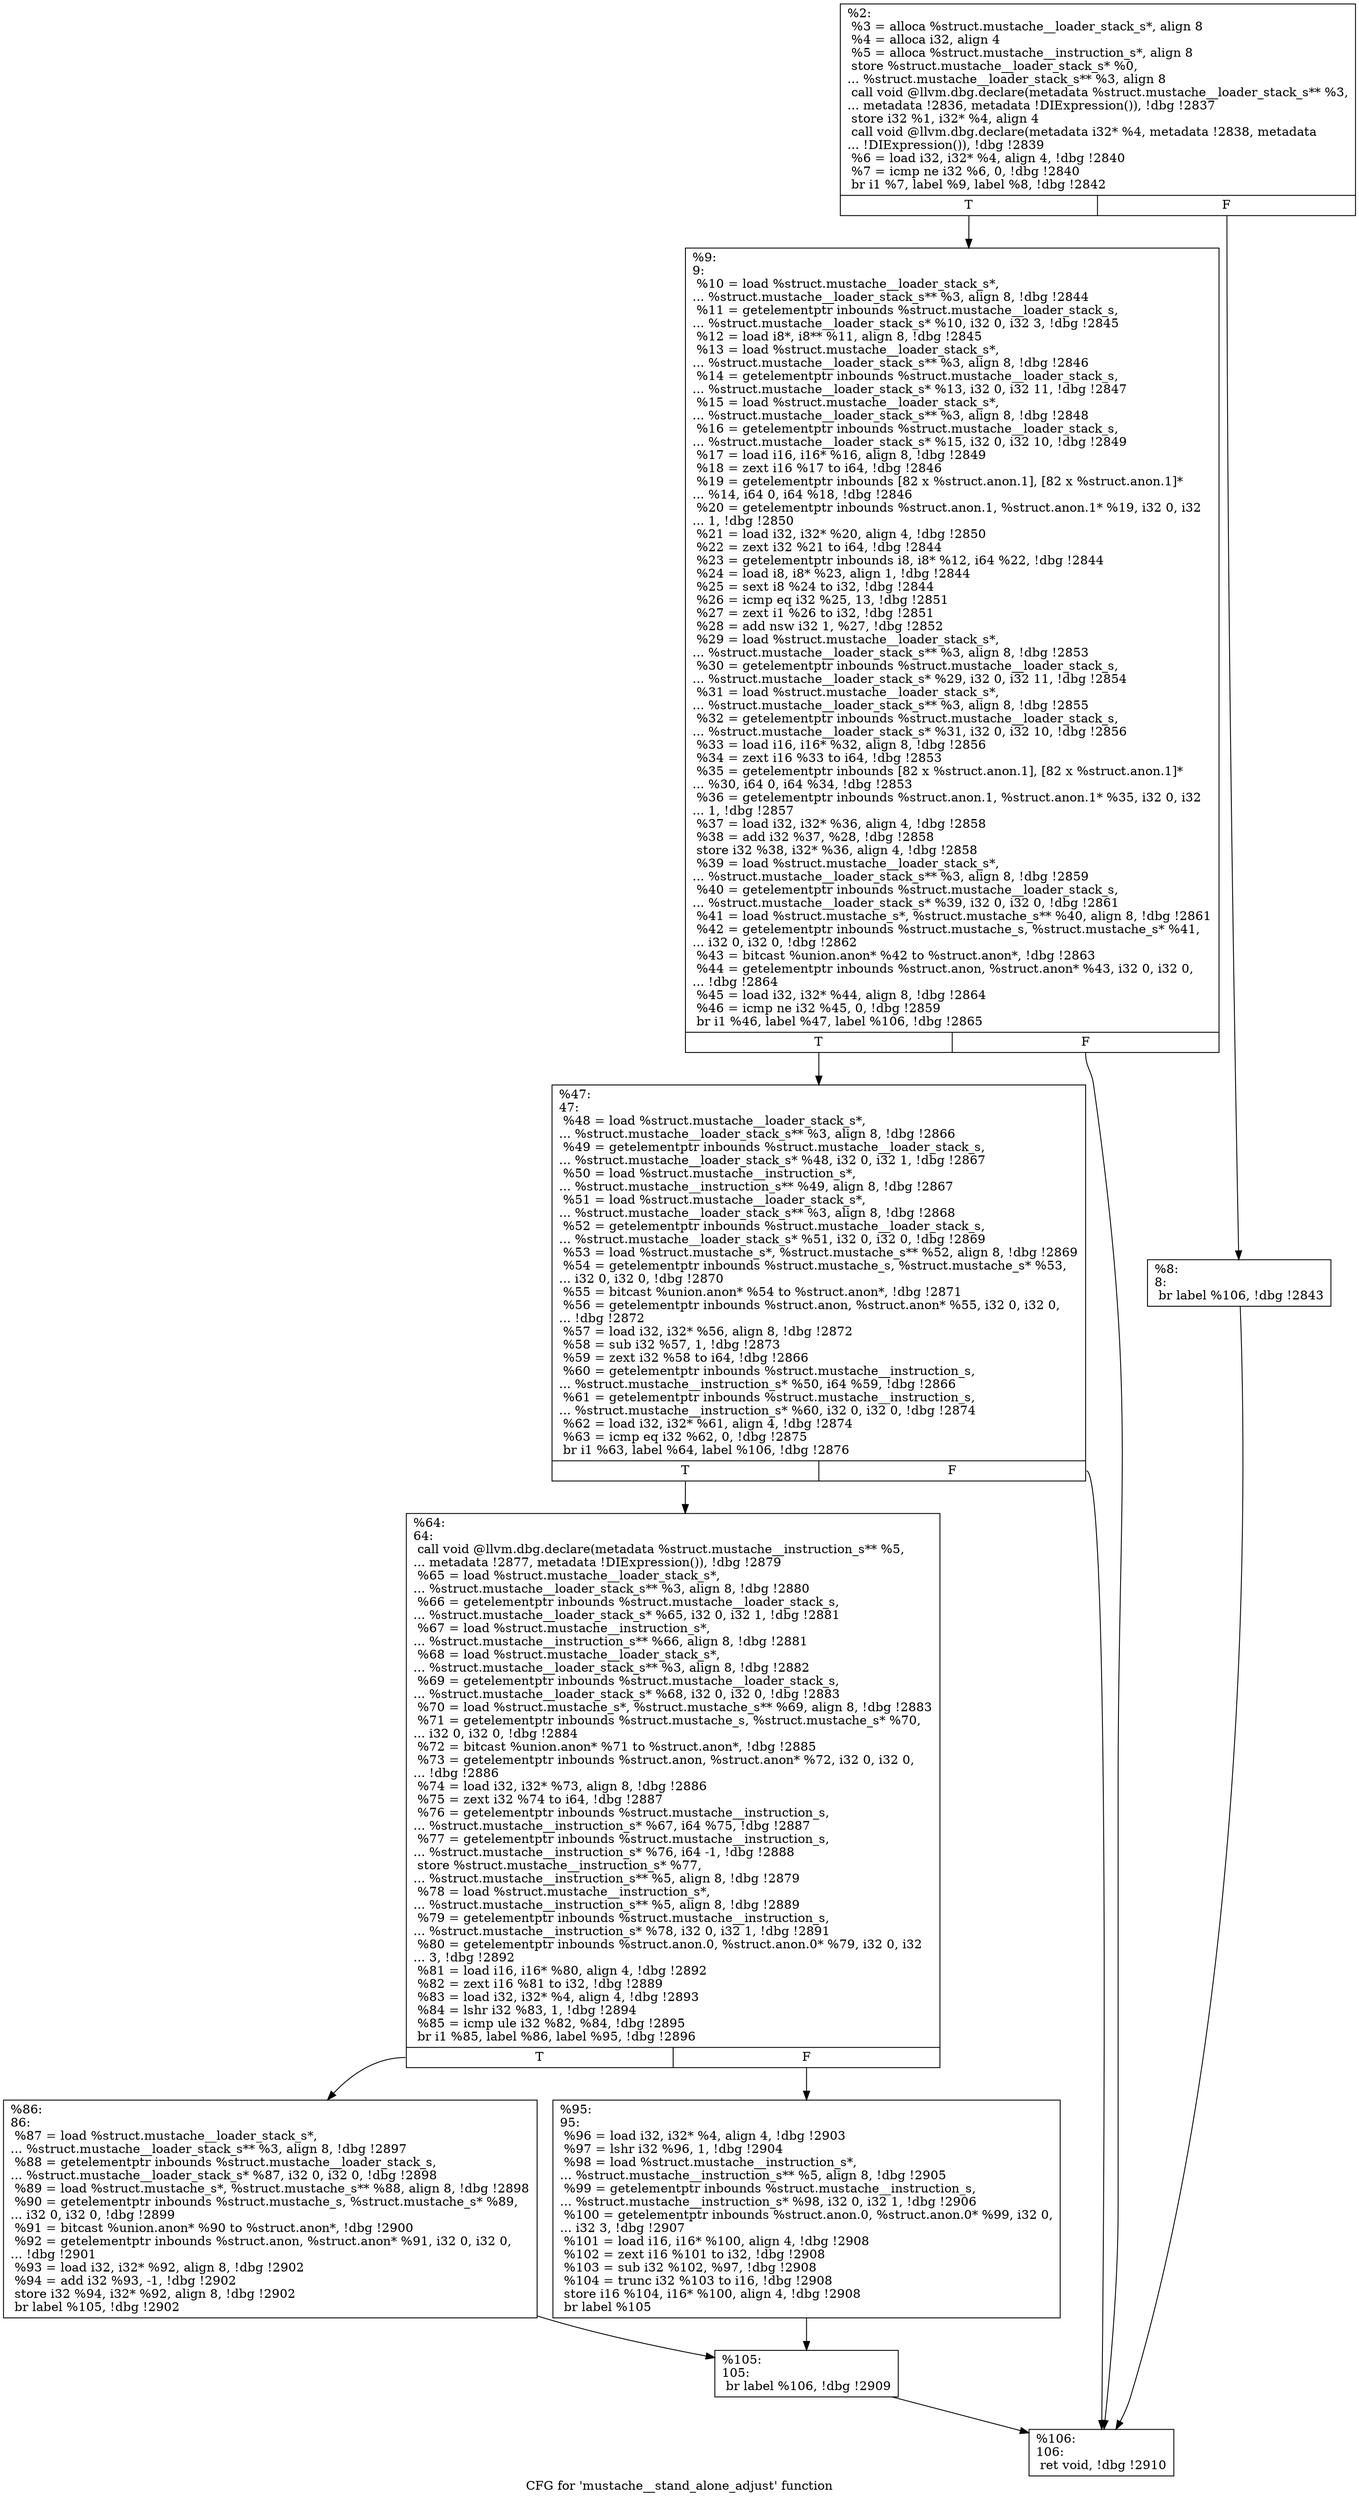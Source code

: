 digraph "CFG for 'mustache__stand_alone_adjust' function" {
	label="CFG for 'mustache__stand_alone_adjust' function";

	Node0x556851fb3560 [shape=record,label="{%2:\l  %3 = alloca %struct.mustache__loader_stack_s*, align 8\l  %4 = alloca i32, align 4\l  %5 = alloca %struct.mustache__instruction_s*, align 8\l  store %struct.mustache__loader_stack_s* %0,\l... %struct.mustache__loader_stack_s** %3, align 8\l  call void @llvm.dbg.declare(metadata %struct.mustache__loader_stack_s** %3,\l... metadata !2836, metadata !DIExpression()), !dbg !2837\l  store i32 %1, i32* %4, align 4\l  call void @llvm.dbg.declare(metadata i32* %4, metadata !2838, metadata\l... !DIExpression()), !dbg !2839\l  %6 = load i32, i32* %4, align 4, !dbg !2840\l  %7 = icmp ne i32 %6, 0, !dbg !2840\l  br i1 %7, label %9, label %8, !dbg !2842\l|{<s0>T|<s1>F}}"];
	Node0x556851fb3560:s0 -> Node0x556851fb3600;
	Node0x556851fb3560:s1 -> Node0x556851fb35b0;
	Node0x556851fb35b0 [shape=record,label="{%8:\l8:                                                \l  br label %106, !dbg !2843\l}"];
	Node0x556851fb35b0 -> Node0x556851fb37e0;
	Node0x556851fb3600 [shape=record,label="{%9:\l9:                                                \l  %10 = load %struct.mustache__loader_stack_s*,\l... %struct.mustache__loader_stack_s** %3, align 8, !dbg !2844\l  %11 = getelementptr inbounds %struct.mustache__loader_stack_s,\l... %struct.mustache__loader_stack_s* %10, i32 0, i32 3, !dbg !2845\l  %12 = load i8*, i8** %11, align 8, !dbg !2845\l  %13 = load %struct.mustache__loader_stack_s*,\l... %struct.mustache__loader_stack_s** %3, align 8, !dbg !2846\l  %14 = getelementptr inbounds %struct.mustache__loader_stack_s,\l... %struct.mustache__loader_stack_s* %13, i32 0, i32 11, !dbg !2847\l  %15 = load %struct.mustache__loader_stack_s*,\l... %struct.mustache__loader_stack_s** %3, align 8, !dbg !2848\l  %16 = getelementptr inbounds %struct.mustache__loader_stack_s,\l... %struct.mustache__loader_stack_s* %15, i32 0, i32 10, !dbg !2849\l  %17 = load i16, i16* %16, align 8, !dbg !2849\l  %18 = zext i16 %17 to i64, !dbg !2846\l  %19 = getelementptr inbounds [82 x %struct.anon.1], [82 x %struct.anon.1]*\l... %14, i64 0, i64 %18, !dbg !2846\l  %20 = getelementptr inbounds %struct.anon.1, %struct.anon.1* %19, i32 0, i32\l... 1, !dbg !2850\l  %21 = load i32, i32* %20, align 4, !dbg !2850\l  %22 = zext i32 %21 to i64, !dbg !2844\l  %23 = getelementptr inbounds i8, i8* %12, i64 %22, !dbg !2844\l  %24 = load i8, i8* %23, align 1, !dbg !2844\l  %25 = sext i8 %24 to i32, !dbg !2844\l  %26 = icmp eq i32 %25, 13, !dbg !2851\l  %27 = zext i1 %26 to i32, !dbg !2851\l  %28 = add nsw i32 1, %27, !dbg !2852\l  %29 = load %struct.mustache__loader_stack_s*,\l... %struct.mustache__loader_stack_s** %3, align 8, !dbg !2853\l  %30 = getelementptr inbounds %struct.mustache__loader_stack_s,\l... %struct.mustache__loader_stack_s* %29, i32 0, i32 11, !dbg !2854\l  %31 = load %struct.mustache__loader_stack_s*,\l... %struct.mustache__loader_stack_s** %3, align 8, !dbg !2855\l  %32 = getelementptr inbounds %struct.mustache__loader_stack_s,\l... %struct.mustache__loader_stack_s* %31, i32 0, i32 10, !dbg !2856\l  %33 = load i16, i16* %32, align 8, !dbg !2856\l  %34 = zext i16 %33 to i64, !dbg !2853\l  %35 = getelementptr inbounds [82 x %struct.anon.1], [82 x %struct.anon.1]*\l... %30, i64 0, i64 %34, !dbg !2853\l  %36 = getelementptr inbounds %struct.anon.1, %struct.anon.1* %35, i32 0, i32\l... 1, !dbg !2857\l  %37 = load i32, i32* %36, align 4, !dbg !2858\l  %38 = add i32 %37, %28, !dbg !2858\l  store i32 %38, i32* %36, align 4, !dbg !2858\l  %39 = load %struct.mustache__loader_stack_s*,\l... %struct.mustache__loader_stack_s** %3, align 8, !dbg !2859\l  %40 = getelementptr inbounds %struct.mustache__loader_stack_s,\l... %struct.mustache__loader_stack_s* %39, i32 0, i32 0, !dbg !2861\l  %41 = load %struct.mustache_s*, %struct.mustache_s** %40, align 8, !dbg !2861\l  %42 = getelementptr inbounds %struct.mustache_s, %struct.mustache_s* %41,\l... i32 0, i32 0, !dbg !2862\l  %43 = bitcast %union.anon* %42 to %struct.anon*, !dbg !2863\l  %44 = getelementptr inbounds %struct.anon, %struct.anon* %43, i32 0, i32 0,\l... !dbg !2864\l  %45 = load i32, i32* %44, align 8, !dbg !2864\l  %46 = icmp ne i32 %45, 0, !dbg !2859\l  br i1 %46, label %47, label %106, !dbg !2865\l|{<s0>T|<s1>F}}"];
	Node0x556851fb3600:s0 -> Node0x556851fb3650;
	Node0x556851fb3600:s1 -> Node0x556851fb37e0;
	Node0x556851fb3650 [shape=record,label="{%47:\l47:                                               \l  %48 = load %struct.mustache__loader_stack_s*,\l... %struct.mustache__loader_stack_s** %3, align 8, !dbg !2866\l  %49 = getelementptr inbounds %struct.mustache__loader_stack_s,\l... %struct.mustache__loader_stack_s* %48, i32 0, i32 1, !dbg !2867\l  %50 = load %struct.mustache__instruction_s*,\l... %struct.mustache__instruction_s** %49, align 8, !dbg !2867\l  %51 = load %struct.mustache__loader_stack_s*,\l... %struct.mustache__loader_stack_s** %3, align 8, !dbg !2868\l  %52 = getelementptr inbounds %struct.mustache__loader_stack_s,\l... %struct.mustache__loader_stack_s* %51, i32 0, i32 0, !dbg !2869\l  %53 = load %struct.mustache_s*, %struct.mustache_s** %52, align 8, !dbg !2869\l  %54 = getelementptr inbounds %struct.mustache_s, %struct.mustache_s* %53,\l... i32 0, i32 0, !dbg !2870\l  %55 = bitcast %union.anon* %54 to %struct.anon*, !dbg !2871\l  %56 = getelementptr inbounds %struct.anon, %struct.anon* %55, i32 0, i32 0,\l... !dbg !2872\l  %57 = load i32, i32* %56, align 8, !dbg !2872\l  %58 = sub i32 %57, 1, !dbg !2873\l  %59 = zext i32 %58 to i64, !dbg !2866\l  %60 = getelementptr inbounds %struct.mustache__instruction_s,\l... %struct.mustache__instruction_s* %50, i64 %59, !dbg !2866\l  %61 = getelementptr inbounds %struct.mustache__instruction_s,\l... %struct.mustache__instruction_s* %60, i32 0, i32 0, !dbg !2874\l  %62 = load i32, i32* %61, align 4, !dbg !2874\l  %63 = icmp eq i32 %62, 0, !dbg !2875\l  br i1 %63, label %64, label %106, !dbg !2876\l|{<s0>T|<s1>F}}"];
	Node0x556851fb3650:s0 -> Node0x556851fb36a0;
	Node0x556851fb3650:s1 -> Node0x556851fb37e0;
	Node0x556851fb36a0 [shape=record,label="{%64:\l64:                                               \l  call void @llvm.dbg.declare(metadata %struct.mustache__instruction_s** %5,\l... metadata !2877, metadata !DIExpression()), !dbg !2879\l  %65 = load %struct.mustache__loader_stack_s*,\l... %struct.mustache__loader_stack_s** %3, align 8, !dbg !2880\l  %66 = getelementptr inbounds %struct.mustache__loader_stack_s,\l... %struct.mustache__loader_stack_s* %65, i32 0, i32 1, !dbg !2881\l  %67 = load %struct.mustache__instruction_s*,\l... %struct.mustache__instruction_s** %66, align 8, !dbg !2881\l  %68 = load %struct.mustache__loader_stack_s*,\l... %struct.mustache__loader_stack_s** %3, align 8, !dbg !2882\l  %69 = getelementptr inbounds %struct.mustache__loader_stack_s,\l... %struct.mustache__loader_stack_s* %68, i32 0, i32 0, !dbg !2883\l  %70 = load %struct.mustache_s*, %struct.mustache_s** %69, align 8, !dbg !2883\l  %71 = getelementptr inbounds %struct.mustache_s, %struct.mustache_s* %70,\l... i32 0, i32 0, !dbg !2884\l  %72 = bitcast %union.anon* %71 to %struct.anon*, !dbg !2885\l  %73 = getelementptr inbounds %struct.anon, %struct.anon* %72, i32 0, i32 0,\l... !dbg !2886\l  %74 = load i32, i32* %73, align 8, !dbg !2886\l  %75 = zext i32 %74 to i64, !dbg !2887\l  %76 = getelementptr inbounds %struct.mustache__instruction_s,\l... %struct.mustache__instruction_s* %67, i64 %75, !dbg !2887\l  %77 = getelementptr inbounds %struct.mustache__instruction_s,\l... %struct.mustache__instruction_s* %76, i64 -1, !dbg !2888\l  store %struct.mustache__instruction_s* %77,\l... %struct.mustache__instruction_s** %5, align 8, !dbg !2879\l  %78 = load %struct.mustache__instruction_s*,\l... %struct.mustache__instruction_s** %5, align 8, !dbg !2889\l  %79 = getelementptr inbounds %struct.mustache__instruction_s,\l... %struct.mustache__instruction_s* %78, i32 0, i32 1, !dbg !2891\l  %80 = getelementptr inbounds %struct.anon.0, %struct.anon.0* %79, i32 0, i32\l... 3, !dbg !2892\l  %81 = load i16, i16* %80, align 4, !dbg !2892\l  %82 = zext i16 %81 to i32, !dbg !2889\l  %83 = load i32, i32* %4, align 4, !dbg !2893\l  %84 = lshr i32 %83, 1, !dbg !2894\l  %85 = icmp ule i32 %82, %84, !dbg !2895\l  br i1 %85, label %86, label %95, !dbg !2896\l|{<s0>T|<s1>F}}"];
	Node0x556851fb36a0:s0 -> Node0x556851fb36f0;
	Node0x556851fb36a0:s1 -> Node0x556851fb3740;
	Node0x556851fb36f0 [shape=record,label="{%86:\l86:                                               \l  %87 = load %struct.mustache__loader_stack_s*,\l... %struct.mustache__loader_stack_s** %3, align 8, !dbg !2897\l  %88 = getelementptr inbounds %struct.mustache__loader_stack_s,\l... %struct.mustache__loader_stack_s* %87, i32 0, i32 0, !dbg !2898\l  %89 = load %struct.mustache_s*, %struct.mustache_s** %88, align 8, !dbg !2898\l  %90 = getelementptr inbounds %struct.mustache_s, %struct.mustache_s* %89,\l... i32 0, i32 0, !dbg !2899\l  %91 = bitcast %union.anon* %90 to %struct.anon*, !dbg !2900\l  %92 = getelementptr inbounds %struct.anon, %struct.anon* %91, i32 0, i32 0,\l... !dbg !2901\l  %93 = load i32, i32* %92, align 8, !dbg !2902\l  %94 = add i32 %93, -1, !dbg !2902\l  store i32 %94, i32* %92, align 8, !dbg !2902\l  br label %105, !dbg !2902\l}"];
	Node0x556851fb36f0 -> Node0x556851fb3790;
	Node0x556851fb3740 [shape=record,label="{%95:\l95:                                               \l  %96 = load i32, i32* %4, align 4, !dbg !2903\l  %97 = lshr i32 %96, 1, !dbg !2904\l  %98 = load %struct.mustache__instruction_s*,\l... %struct.mustache__instruction_s** %5, align 8, !dbg !2905\l  %99 = getelementptr inbounds %struct.mustache__instruction_s,\l... %struct.mustache__instruction_s* %98, i32 0, i32 1, !dbg !2906\l  %100 = getelementptr inbounds %struct.anon.0, %struct.anon.0* %99, i32 0,\l... i32 3, !dbg !2907\l  %101 = load i16, i16* %100, align 4, !dbg !2908\l  %102 = zext i16 %101 to i32, !dbg !2908\l  %103 = sub i32 %102, %97, !dbg !2908\l  %104 = trunc i32 %103 to i16, !dbg !2908\l  store i16 %104, i16* %100, align 4, !dbg !2908\l  br label %105\l}"];
	Node0x556851fb3740 -> Node0x556851fb3790;
	Node0x556851fb3790 [shape=record,label="{%105:\l105:                                              \l  br label %106, !dbg !2909\l}"];
	Node0x556851fb3790 -> Node0x556851fb37e0;
	Node0x556851fb37e0 [shape=record,label="{%106:\l106:                                              \l  ret void, !dbg !2910\l}"];
}
